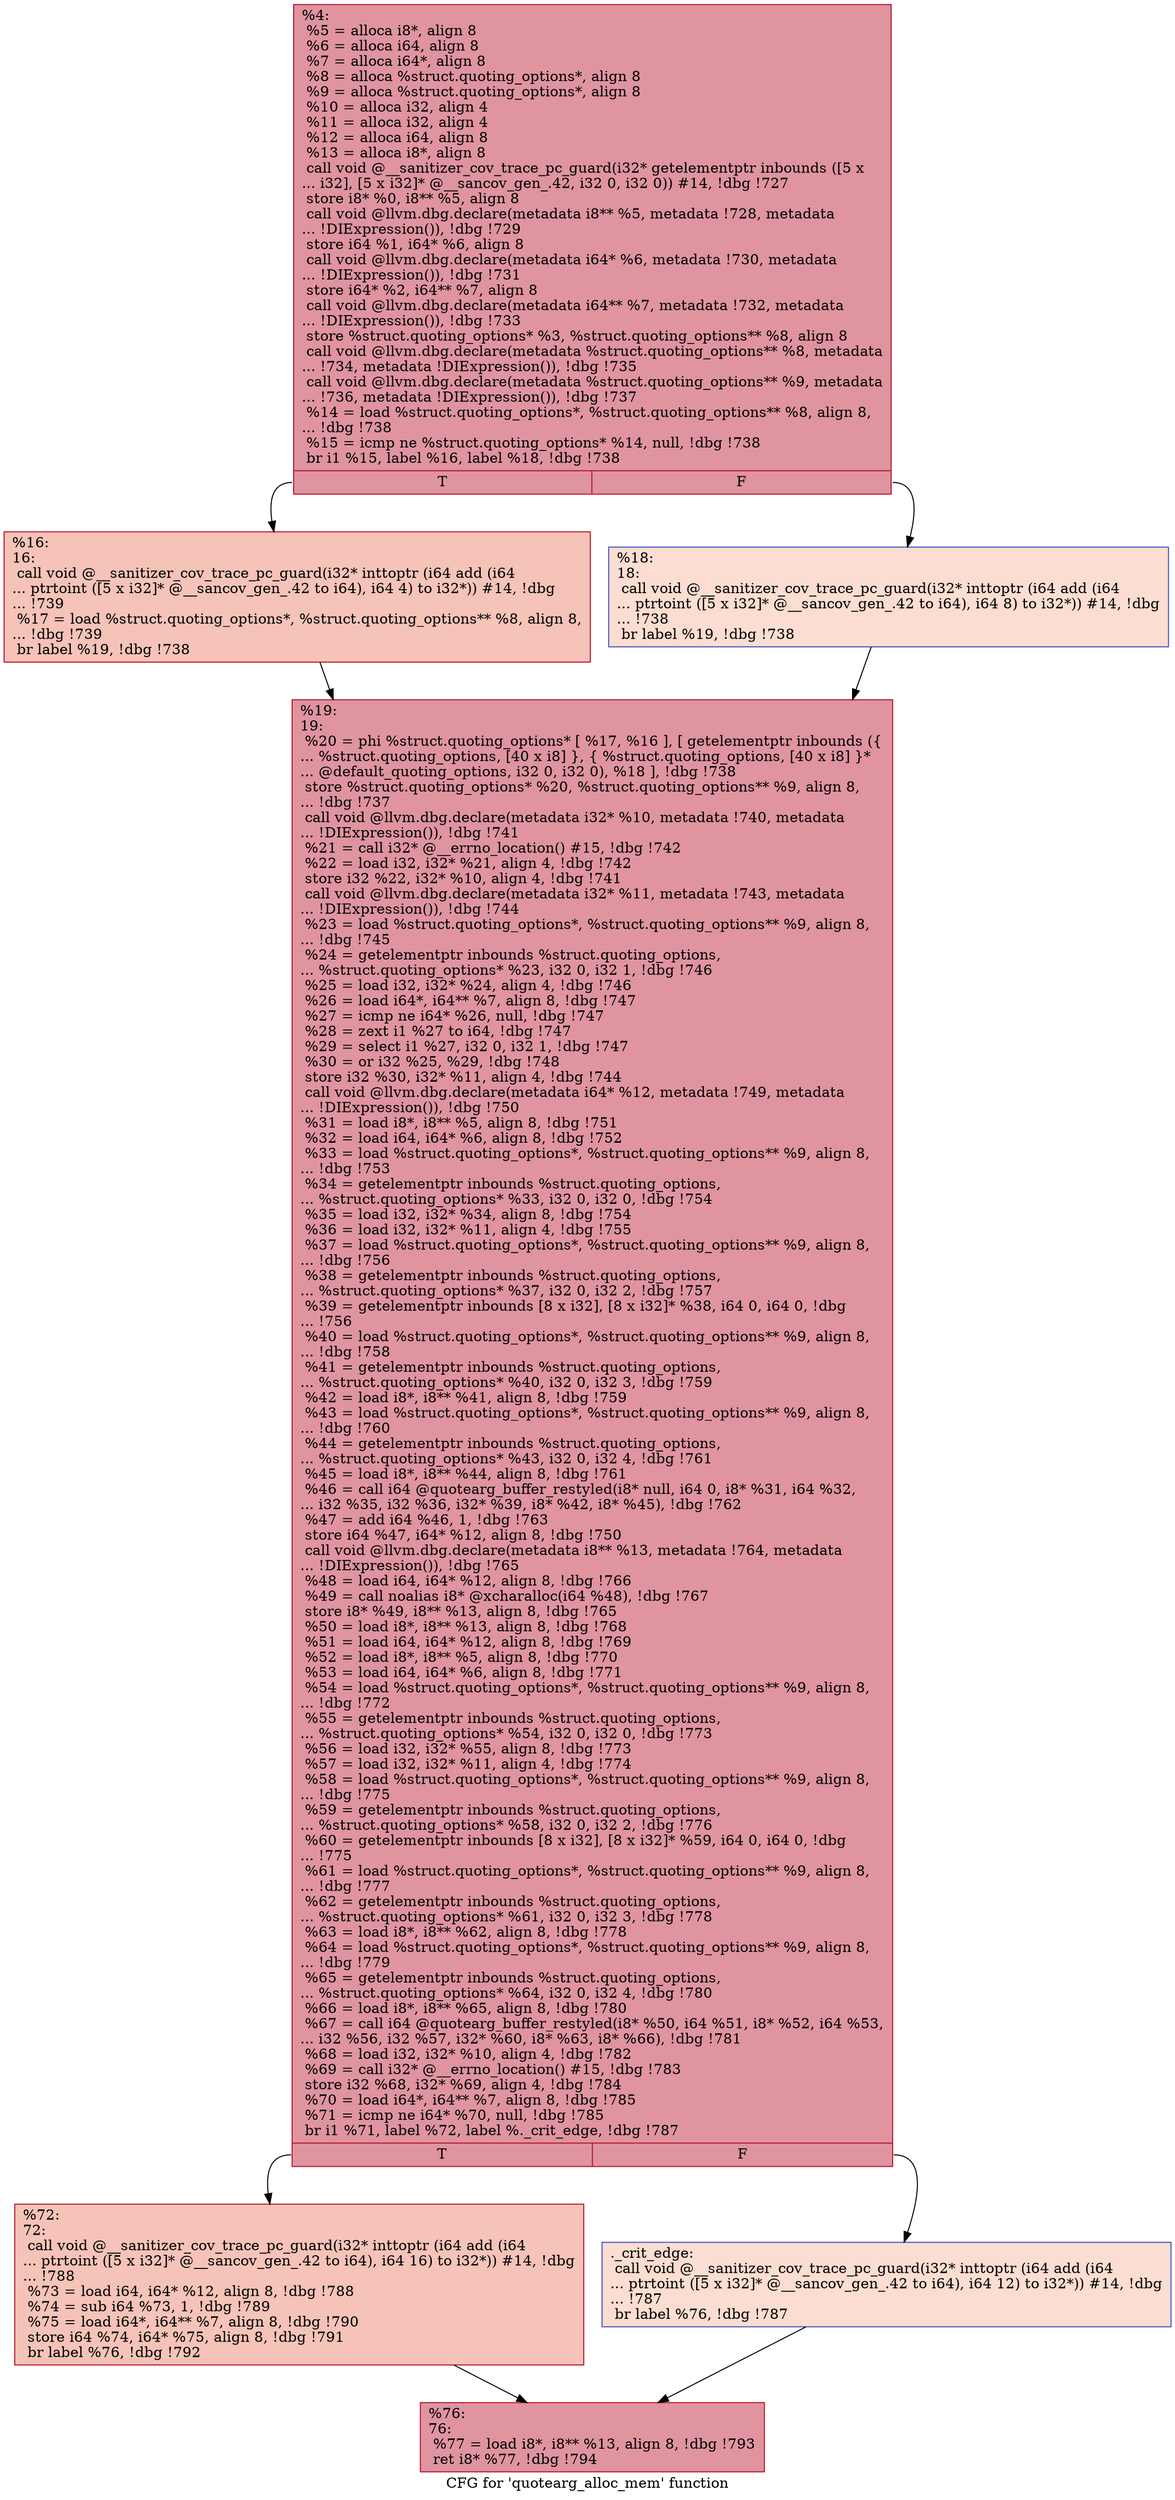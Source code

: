 digraph "CFG for 'quotearg_alloc_mem' function" {
	label="CFG for 'quotearg_alloc_mem' function";

	Node0x555ee500d3c0 [shape=record,color="#b70d28ff", style=filled, fillcolor="#b70d2870",label="{%4:\l  %5 = alloca i8*, align 8\l  %6 = alloca i64, align 8\l  %7 = alloca i64*, align 8\l  %8 = alloca %struct.quoting_options*, align 8\l  %9 = alloca %struct.quoting_options*, align 8\l  %10 = alloca i32, align 4\l  %11 = alloca i32, align 4\l  %12 = alloca i64, align 8\l  %13 = alloca i8*, align 8\l  call void @__sanitizer_cov_trace_pc_guard(i32* getelementptr inbounds ([5 x\l... i32], [5 x i32]* @__sancov_gen_.42, i32 0, i32 0)) #14, !dbg !727\l  store i8* %0, i8** %5, align 8\l  call void @llvm.dbg.declare(metadata i8** %5, metadata !728, metadata\l... !DIExpression()), !dbg !729\l  store i64 %1, i64* %6, align 8\l  call void @llvm.dbg.declare(metadata i64* %6, metadata !730, metadata\l... !DIExpression()), !dbg !731\l  store i64* %2, i64** %7, align 8\l  call void @llvm.dbg.declare(metadata i64** %7, metadata !732, metadata\l... !DIExpression()), !dbg !733\l  store %struct.quoting_options* %3, %struct.quoting_options** %8, align 8\l  call void @llvm.dbg.declare(metadata %struct.quoting_options** %8, metadata\l... !734, metadata !DIExpression()), !dbg !735\l  call void @llvm.dbg.declare(metadata %struct.quoting_options** %9, metadata\l... !736, metadata !DIExpression()), !dbg !737\l  %14 = load %struct.quoting_options*, %struct.quoting_options** %8, align 8,\l... !dbg !738\l  %15 = icmp ne %struct.quoting_options* %14, null, !dbg !738\l  br i1 %15, label %16, label %18, !dbg !738\l|{<s0>T|<s1>F}}"];
	Node0x555ee500d3c0:s0 -> Node0x555ee4e177f0;
	Node0x555ee500d3c0:s1 -> Node0x555ee4e17840;
	Node0x555ee4e177f0 [shape=record,color="#b70d28ff", style=filled, fillcolor="#e8765c70",label="{%16:\l16:                                               \l  call void @__sanitizer_cov_trace_pc_guard(i32* inttoptr (i64 add (i64\l... ptrtoint ([5 x i32]* @__sancov_gen_.42 to i64), i64 4) to i32*)) #14, !dbg\l... !739\l  %17 = load %struct.quoting_options*, %struct.quoting_options** %8, align 8,\l... !dbg !739\l  br label %19, !dbg !738\l}"];
	Node0x555ee4e177f0 -> Node0x555ee4e17890;
	Node0x555ee4e17840 [shape=record,color="#3d50c3ff", style=filled, fillcolor="#f7b39670",label="{%18:\l18:                                               \l  call void @__sanitizer_cov_trace_pc_guard(i32* inttoptr (i64 add (i64\l... ptrtoint ([5 x i32]* @__sancov_gen_.42 to i64), i64 8) to i32*)) #14, !dbg\l... !738\l  br label %19, !dbg !738\l}"];
	Node0x555ee4e17840 -> Node0x555ee4e17890;
	Node0x555ee4e17890 [shape=record,color="#b70d28ff", style=filled, fillcolor="#b70d2870",label="{%19:\l19:                                               \l  %20 = phi %struct.quoting_options* [ %17, %16 ], [ getelementptr inbounds (\{\l... %struct.quoting_options, [40 x i8] \}, \{ %struct.quoting_options, [40 x i8] \}*\l... @default_quoting_options, i32 0, i32 0), %18 ], !dbg !738\l  store %struct.quoting_options* %20, %struct.quoting_options** %9, align 8,\l... !dbg !737\l  call void @llvm.dbg.declare(metadata i32* %10, metadata !740, metadata\l... !DIExpression()), !dbg !741\l  %21 = call i32* @__errno_location() #15, !dbg !742\l  %22 = load i32, i32* %21, align 4, !dbg !742\l  store i32 %22, i32* %10, align 4, !dbg !741\l  call void @llvm.dbg.declare(metadata i32* %11, metadata !743, metadata\l... !DIExpression()), !dbg !744\l  %23 = load %struct.quoting_options*, %struct.quoting_options** %9, align 8,\l... !dbg !745\l  %24 = getelementptr inbounds %struct.quoting_options,\l... %struct.quoting_options* %23, i32 0, i32 1, !dbg !746\l  %25 = load i32, i32* %24, align 4, !dbg !746\l  %26 = load i64*, i64** %7, align 8, !dbg !747\l  %27 = icmp ne i64* %26, null, !dbg !747\l  %28 = zext i1 %27 to i64, !dbg !747\l  %29 = select i1 %27, i32 0, i32 1, !dbg !747\l  %30 = or i32 %25, %29, !dbg !748\l  store i32 %30, i32* %11, align 4, !dbg !744\l  call void @llvm.dbg.declare(metadata i64* %12, metadata !749, metadata\l... !DIExpression()), !dbg !750\l  %31 = load i8*, i8** %5, align 8, !dbg !751\l  %32 = load i64, i64* %6, align 8, !dbg !752\l  %33 = load %struct.quoting_options*, %struct.quoting_options** %9, align 8,\l... !dbg !753\l  %34 = getelementptr inbounds %struct.quoting_options,\l... %struct.quoting_options* %33, i32 0, i32 0, !dbg !754\l  %35 = load i32, i32* %34, align 8, !dbg !754\l  %36 = load i32, i32* %11, align 4, !dbg !755\l  %37 = load %struct.quoting_options*, %struct.quoting_options** %9, align 8,\l... !dbg !756\l  %38 = getelementptr inbounds %struct.quoting_options,\l... %struct.quoting_options* %37, i32 0, i32 2, !dbg !757\l  %39 = getelementptr inbounds [8 x i32], [8 x i32]* %38, i64 0, i64 0, !dbg\l... !756\l  %40 = load %struct.quoting_options*, %struct.quoting_options** %9, align 8,\l... !dbg !758\l  %41 = getelementptr inbounds %struct.quoting_options,\l... %struct.quoting_options* %40, i32 0, i32 3, !dbg !759\l  %42 = load i8*, i8** %41, align 8, !dbg !759\l  %43 = load %struct.quoting_options*, %struct.quoting_options** %9, align 8,\l... !dbg !760\l  %44 = getelementptr inbounds %struct.quoting_options,\l... %struct.quoting_options* %43, i32 0, i32 4, !dbg !761\l  %45 = load i8*, i8** %44, align 8, !dbg !761\l  %46 = call i64 @quotearg_buffer_restyled(i8* null, i64 0, i8* %31, i64 %32,\l... i32 %35, i32 %36, i32* %39, i8* %42, i8* %45), !dbg !762\l  %47 = add i64 %46, 1, !dbg !763\l  store i64 %47, i64* %12, align 8, !dbg !750\l  call void @llvm.dbg.declare(metadata i8** %13, metadata !764, metadata\l... !DIExpression()), !dbg !765\l  %48 = load i64, i64* %12, align 8, !dbg !766\l  %49 = call noalias i8* @xcharalloc(i64 %48), !dbg !767\l  store i8* %49, i8** %13, align 8, !dbg !765\l  %50 = load i8*, i8** %13, align 8, !dbg !768\l  %51 = load i64, i64* %12, align 8, !dbg !769\l  %52 = load i8*, i8** %5, align 8, !dbg !770\l  %53 = load i64, i64* %6, align 8, !dbg !771\l  %54 = load %struct.quoting_options*, %struct.quoting_options** %9, align 8,\l... !dbg !772\l  %55 = getelementptr inbounds %struct.quoting_options,\l... %struct.quoting_options* %54, i32 0, i32 0, !dbg !773\l  %56 = load i32, i32* %55, align 8, !dbg !773\l  %57 = load i32, i32* %11, align 4, !dbg !774\l  %58 = load %struct.quoting_options*, %struct.quoting_options** %9, align 8,\l... !dbg !775\l  %59 = getelementptr inbounds %struct.quoting_options,\l... %struct.quoting_options* %58, i32 0, i32 2, !dbg !776\l  %60 = getelementptr inbounds [8 x i32], [8 x i32]* %59, i64 0, i64 0, !dbg\l... !775\l  %61 = load %struct.quoting_options*, %struct.quoting_options** %9, align 8,\l... !dbg !777\l  %62 = getelementptr inbounds %struct.quoting_options,\l... %struct.quoting_options* %61, i32 0, i32 3, !dbg !778\l  %63 = load i8*, i8** %62, align 8, !dbg !778\l  %64 = load %struct.quoting_options*, %struct.quoting_options** %9, align 8,\l... !dbg !779\l  %65 = getelementptr inbounds %struct.quoting_options,\l... %struct.quoting_options* %64, i32 0, i32 4, !dbg !780\l  %66 = load i8*, i8** %65, align 8, !dbg !780\l  %67 = call i64 @quotearg_buffer_restyled(i8* %50, i64 %51, i8* %52, i64 %53,\l... i32 %56, i32 %57, i32* %60, i8* %63, i8* %66), !dbg !781\l  %68 = load i32, i32* %10, align 4, !dbg !782\l  %69 = call i32* @__errno_location() #15, !dbg !783\l  store i32 %68, i32* %69, align 4, !dbg !784\l  %70 = load i64*, i64** %7, align 8, !dbg !785\l  %71 = icmp ne i64* %70, null, !dbg !785\l  br i1 %71, label %72, label %._crit_edge, !dbg !787\l|{<s0>T|<s1>F}}"];
	Node0x555ee4e17890:s0 -> Node0x555ee4e17930;
	Node0x555ee4e17890:s1 -> Node0x555ee4e178e0;
	Node0x555ee4e178e0 [shape=record,color="#3d50c3ff", style=filled, fillcolor="#f7b39670",label="{._crit_edge:                                      \l  call void @__sanitizer_cov_trace_pc_guard(i32* inttoptr (i64 add (i64\l... ptrtoint ([5 x i32]* @__sancov_gen_.42 to i64), i64 12) to i32*)) #14, !dbg\l... !787\l  br label %76, !dbg !787\l}"];
	Node0x555ee4e178e0 -> Node0x555ee4e17980;
	Node0x555ee4e17930 [shape=record,color="#b70d28ff", style=filled, fillcolor="#e8765c70",label="{%72:\l72:                                               \l  call void @__sanitizer_cov_trace_pc_guard(i32* inttoptr (i64 add (i64\l... ptrtoint ([5 x i32]* @__sancov_gen_.42 to i64), i64 16) to i32*)) #14, !dbg\l... !788\l  %73 = load i64, i64* %12, align 8, !dbg !788\l  %74 = sub i64 %73, 1, !dbg !789\l  %75 = load i64*, i64** %7, align 8, !dbg !790\l  store i64 %74, i64* %75, align 8, !dbg !791\l  br label %76, !dbg !792\l}"];
	Node0x555ee4e17930 -> Node0x555ee4e17980;
	Node0x555ee4e17980 [shape=record,color="#b70d28ff", style=filled, fillcolor="#b70d2870",label="{%76:\l76:                                               \l  %77 = load i8*, i8** %13, align 8, !dbg !793\l  ret i8* %77, !dbg !794\l}"];
}
